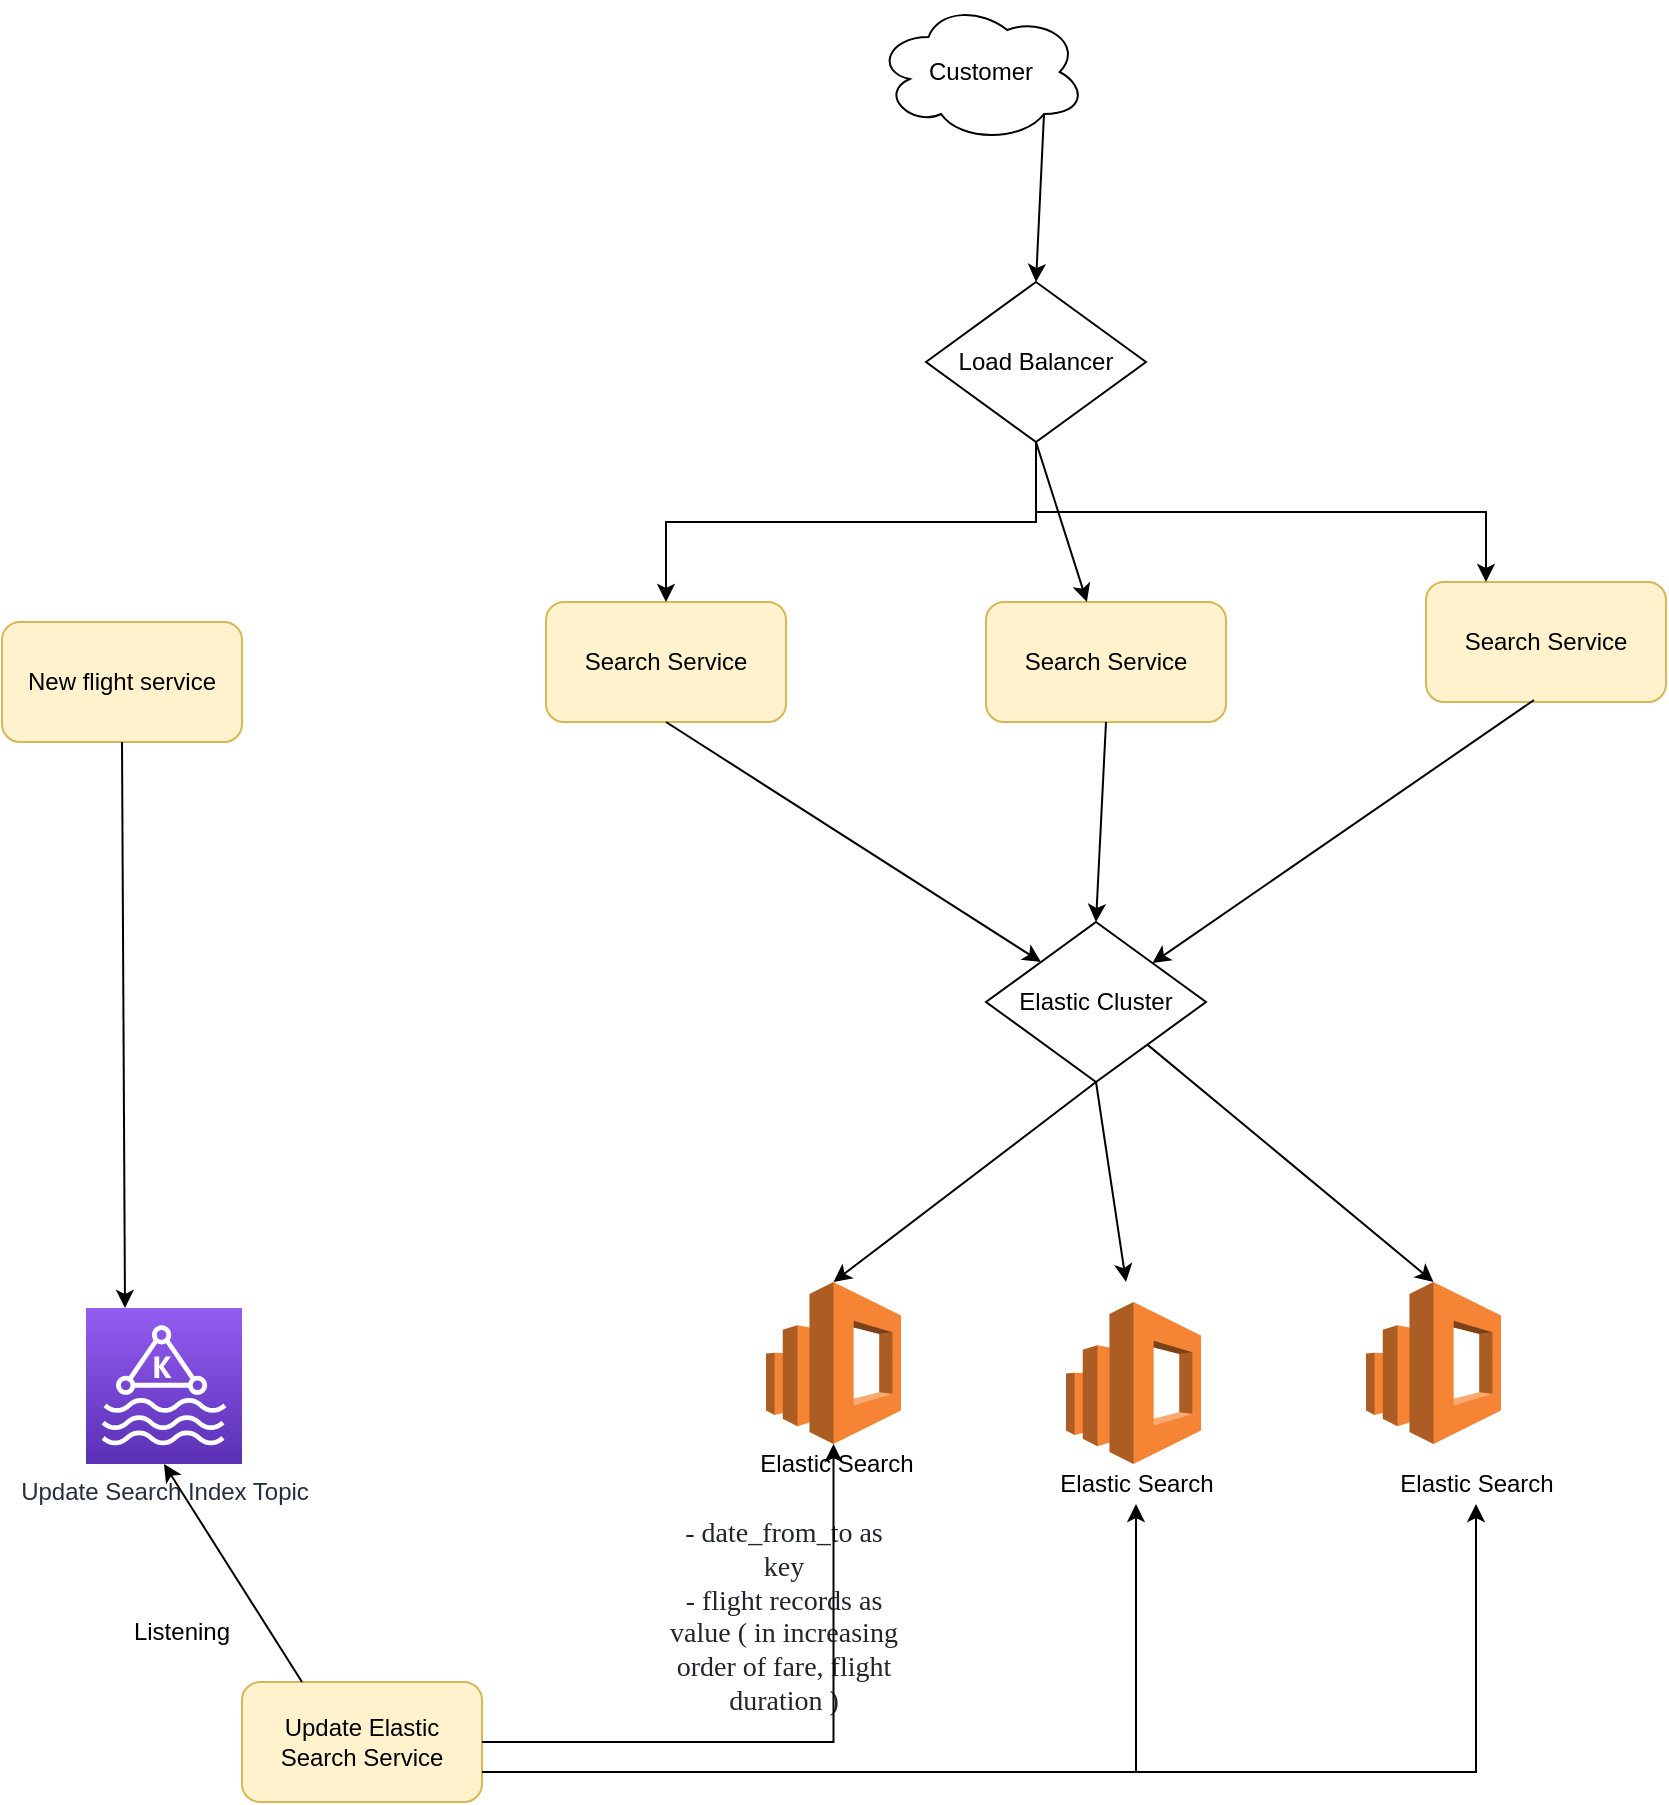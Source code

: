 <mxfile version="20.0.1" type="github"><diagram id="QmlQBhIYwJw1mIavMcAx" name="Page-1"><mxGraphModel dx="1636" dy="349" grid="1" gridSize="10" guides="1" tooltips="1" connect="1" arrows="1" fold="1" page="1" pageScale="1" pageWidth="850" pageHeight="1100" math="0" shadow="0"><root><mxCell id="0"/><mxCell id="1" parent="0"/><mxCell id="vAlPWBbDWoFCUTtDWhU5-1" value="Customer" style="ellipse;shape=cloud;whiteSpace=wrap;html=1;" vertex="1" parent="1"><mxGeometry x="365" y="40" width="105" height="70" as="geometry"/></mxCell><mxCell id="vAlPWBbDWoFCUTtDWhU5-2" value="Load Balancer" style="rhombus;whiteSpace=wrap;html=1;" vertex="1" parent="1"><mxGeometry x="390" y="180" width="110" height="80" as="geometry"/></mxCell><mxCell id="vAlPWBbDWoFCUTtDWhU5-3" value="Search Service" style="rounded=1;whiteSpace=wrap;html=1;fillColor=#fff2cc;strokeColor=#d6b656;" vertex="1" parent="1"><mxGeometry x="200" y="340" width="120" height="60" as="geometry"/></mxCell><mxCell id="vAlPWBbDWoFCUTtDWhU5-4" value="Search Service" style="rounded=1;whiteSpace=wrap;html=1;fillColor=#fff2cc;strokeColor=#d6b656;" vertex="1" parent="1"><mxGeometry x="420" y="340" width="120" height="60" as="geometry"/></mxCell><mxCell id="vAlPWBbDWoFCUTtDWhU5-5" value="Search Service" style="rounded=1;whiteSpace=wrap;html=1;fillColor=#fff2cc;strokeColor=#d6b656;" vertex="1" parent="1"><mxGeometry x="640" y="330" width="120" height="60" as="geometry"/></mxCell><mxCell id="vAlPWBbDWoFCUTtDWhU5-6" value="" style="endArrow=classic;html=1;rounded=0;exitX=0.5;exitY=1;exitDx=0;exitDy=0;entryX=0.5;entryY=0;entryDx=0;entryDy=0;edgeStyle=orthogonalEdgeStyle;" edge="1" parent="1" source="vAlPWBbDWoFCUTtDWhU5-2" target="vAlPWBbDWoFCUTtDWhU5-3"><mxGeometry width="50" height="50" relative="1" as="geometry"><mxPoint x="380" y="310" as="sourcePoint"/><mxPoint x="425" y="290" as="targetPoint"/></mxGeometry></mxCell><mxCell id="vAlPWBbDWoFCUTtDWhU5-7" value="" style="endArrow=classic;html=1;rounded=0;exitX=0.5;exitY=1;exitDx=0;exitDy=0;" edge="1" parent="1" source="vAlPWBbDWoFCUTtDWhU5-2" target="vAlPWBbDWoFCUTtDWhU5-4"><mxGeometry width="50" height="50" relative="1" as="geometry"><mxPoint x="380" y="310" as="sourcePoint"/><mxPoint x="430" y="260" as="targetPoint"/></mxGeometry></mxCell><mxCell id="vAlPWBbDWoFCUTtDWhU5-8" value="" style="endArrow=classic;html=1;rounded=0;entryX=0.25;entryY=0;entryDx=0;entryDy=0;exitX=0.5;exitY=1;exitDx=0;exitDy=0;edgeStyle=orthogonalEdgeStyle;" edge="1" parent="1" source="vAlPWBbDWoFCUTtDWhU5-2" target="vAlPWBbDWoFCUTtDWhU5-5"><mxGeometry width="50" height="50" relative="1" as="geometry"><mxPoint x="430" y="260" as="sourcePoint"/><mxPoint x="430" y="260" as="targetPoint"/></mxGeometry></mxCell><mxCell id="vAlPWBbDWoFCUTtDWhU5-9" value="Elastic Cluster" style="rhombus;whiteSpace=wrap;html=1;" vertex="1" parent="1"><mxGeometry x="420" y="500" width="110" height="80" as="geometry"/></mxCell><mxCell id="vAlPWBbDWoFCUTtDWhU5-10" value="" style="outlineConnect=0;dashed=0;verticalLabelPosition=bottom;verticalAlign=top;align=center;html=1;shape=mxgraph.aws3.elasticsearch_service;fillColor=#F58534;gradientColor=none;" vertex="1" parent="1"><mxGeometry x="310" y="680" width="67.5" height="81" as="geometry"/></mxCell><mxCell id="vAlPWBbDWoFCUTtDWhU5-11" value="" style="outlineConnect=0;dashed=0;verticalLabelPosition=bottom;verticalAlign=top;align=center;html=1;shape=mxgraph.aws3.elasticsearch_service;fillColor=#F58534;gradientColor=none;" vertex="1" parent="1"><mxGeometry x="610" y="680" width="67.5" height="81" as="geometry"/></mxCell><mxCell id="vAlPWBbDWoFCUTtDWhU5-12" value="" style="outlineConnect=0;dashed=0;verticalLabelPosition=bottom;verticalAlign=top;align=center;html=1;shape=mxgraph.aws3.elasticsearch_service;fillColor=#F58534;gradientColor=none;" vertex="1" parent="1"><mxGeometry x="460" y="690" width="67.5" height="81" as="geometry"/></mxCell><mxCell id="vAlPWBbDWoFCUTtDWhU5-13" value="" style="endArrow=classic;html=1;rounded=0;exitX=0.5;exitY=1;exitDx=0;exitDy=0;entryX=0.5;entryY=0;entryDx=0;entryDy=0;entryPerimeter=0;" edge="1" parent="1" source="vAlPWBbDWoFCUTtDWhU5-9" target="vAlPWBbDWoFCUTtDWhU5-10"><mxGeometry width="50" height="50" relative="1" as="geometry"><mxPoint x="380" y="600" as="sourcePoint"/><mxPoint x="430" y="550" as="targetPoint"/></mxGeometry></mxCell><mxCell id="vAlPWBbDWoFCUTtDWhU5-14" value="" style="endArrow=classic;html=1;rounded=0;exitX=0.5;exitY=1;exitDx=0;exitDy=0;" edge="1" parent="1" source="vAlPWBbDWoFCUTtDWhU5-9"><mxGeometry width="50" height="50" relative="1" as="geometry"><mxPoint x="485" y="590" as="sourcePoint"/><mxPoint x="490" y="680" as="targetPoint"/></mxGeometry></mxCell><mxCell id="vAlPWBbDWoFCUTtDWhU5-15" value="" style="endArrow=classic;html=1;rounded=0;entryX=0.5;entryY=0;entryDx=0;entryDy=0;entryPerimeter=0;" edge="1" parent="1" source="vAlPWBbDWoFCUTtDWhU5-9" target="vAlPWBbDWoFCUTtDWhU5-11"><mxGeometry width="50" height="50" relative="1" as="geometry"><mxPoint x="485" y="590" as="sourcePoint"/><mxPoint x="500" y="690" as="targetPoint"/></mxGeometry></mxCell><mxCell id="vAlPWBbDWoFCUTtDWhU5-16" value="" style="endArrow=classic;html=1;rounded=0;exitX=0.8;exitY=0.8;exitDx=0;exitDy=0;exitPerimeter=0;entryX=0.5;entryY=0;entryDx=0;entryDy=0;" edge="1" parent="1" source="vAlPWBbDWoFCUTtDWhU5-1" target="vAlPWBbDWoFCUTtDWhU5-2"><mxGeometry width="50" height="50" relative="1" as="geometry"><mxPoint x="380" y="290" as="sourcePoint"/><mxPoint x="430" y="240" as="targetPoint"/></mxGeometry></mxCell><mxCell id="vAlPWBbDWoFCUTtDWhU5-17" value="Elastic Search" style="text;html=1;align=center;verticalAlign=middle;resizable=0;points=[];autosize=1;strokeColor=none;fillColor=none;" vertex="1" parent="1"><mxGeometry x="300" y="761" width="90" height="20" as="geometry"/></mxCell><mxCell id="vAlPWBbDWoFCUTtDWhU5-18" value="Elastic Search" style="text;html=1;align=center;verticalAlign=middle;resizable=0;points=[];autosize=1;strokeColor=none;fillColor=none;" vertex="1" parent="1"><mxGeometry x="450" y="771" width="90" height="20" as="geometry"/></mxCell><mxCell id="vAlPWBbDWoFCUTtDWhU5-19" value="Elastic Search" style="text;html=1;align=center;verticalAlign=middle;resizable=0;points=[];autosize=1;strokeColor=none;fillColor=none;" vertex="1" parent="1"><mxGeometry x="620" y="771" width="90" height="20" as="geometry"/></mxCell><mxCell id="vAlPWBbDWoFCUTtDWhU5-20" value="" style="endArrow=classic;html=1;rounded=0;exitX=0.5;exitY=1;exitDx=0;exitDy=0;entryX=0;entryY=0;entryDx=0;entryDy=0;" edge="1" parent="1" source="vAlPWBbDWoFCUTtDWhU5-3" target="vAlPWBbDWoFCUTtDWhU5-9"><mxGeometry width="50" height="50" relative="1" as="geometry"><mxPoint x="380" y="550" as="sourcePoint"/><mxPoint x="430" y="500" as="targetPoint"/></mxGeometry></mxCell><mxCell id="vAlPWBbDWoFCUTtDWhU5-21" value="" style="endArrow=classic;html=1;rounded=0;exitX=0.5;exitY=1;exitDx=0;exitDy=0;entryX=0.5;entryY=0;entryDx=0;entryDy=0;" edge="1" parent="1" source="vAlPWBbDWoFCUTtDWhU5-4" target="vAlPWBbDWoFCUTtDWhU5-9"><mxGeometry width="50" height="50" relative="1" as="geometry"><mxPoint x="270" y="410" as="sourcePoint"/><mxPoint x="430" y="550" as="targetPoint"/></mxGeometry></mxCell><mxCell id="vAlPWBbDWoFCUTtDWhU5-22" value="" style="endArrow=classic;html=1;rounded=0;exitX=0.45;exitY=0.983;exitDx=0;exitDy=0;exitPerimeter=0;" edge="1" parent="1" source="vAlPWBbDWoFCUTtDWhU5-5" target="vAlPWBbDWoFCUTtDWhU5-9"><mxGeometry width="50" height="50" relative="1" as="geometry"><mxPoint x="490" y="410" as="sourcePoint"/><mxPoint x="485" y="510" as="targetPoint"/></mxGeometry></mxCell><mxCell id="vAlPWBbDWoFCUTtDWhU5-23" value="&lt;meta charset=&quot;utf-8&quot;&gt;&lt;p style=&quot;box-sizing: border-box; --tw-shadow:0 0 transparent; --tw-ring-inset:var(--tw-empty, ); --tw-ring-offset-width:0px; --tw-ring-offset-color:#fff; --tw-ring-color:rgba(59,130,246,0.5); --tw-ring-offset-shadow:0 0 transparent; --tw-ring-shadow:0 0 transparent; margin: 0px; padding: 0px; counter-reset: list-1 0 list-2 0 list-3 0 list-4 0 list-5 0 list-6 0 list-7 0 list-8 0 list-9 0; font-family: &amp;quot;Inv Maison Neue&amp;quot;; font-weight: 300; font-size: 14px; color: rgb(34, 37, 43); text-align: center; font-style: normal; font-variant-ligatures: normal; font-variant-caps: normal; letter-spacing: normal; orphans: 2; text-indent: 0px; text-transform: none; widows: 2; word-spacing: 0px; -webkit-text-stroke-width: 0px; background-color: rgb(255, 255, 255); text-decoration-thickness: initial; text-decoration-style: initial; text-decoration-color: initial;&quot; class=&quot;ql-align-center&quot;&gt;- date_from_to as key&lt;/p&gt;&lt;p style=&quot;box-sizing: border-box; --tw-shadow:0 0 transparent; --tw-ring-inset:var(--tw-empty, ); --tw-ring-offset-width:0px; --tw-ring-offset-color:#fff; --tw-ring-color:rgba(59,130,246,0.5); --tw-ring-offset-shadow:0 0 transparent; --tw-ring-shadow:0 0 transparent; margin: 0px; padding: 0px; counter-reset: list-1 0 list-2 0 list-3 0 list-4 0 list-5 0 list-6 0 list-7 0 list-8 0 list-9 0; font-family: &amp;quot;Inv Maison Neue&amp;quot;; font-weight: 300; font-size: 14px; color: rgb(34, 37, 43); text-align: center; font-style: normal; font-variant-ligatures: normal; font-variant-caps: normal; letter-spacing: normal; orphans: 2; text-indent: 0px; text-transform: none; widows: 2; word-spacing: 0px; -webkit-text-stroke-width: 0px; background-color: rgb(255, 255, 255); text-decoration-thickness: initial; text-decoration-style: initial; text-decoration-color: initial;&quot; class=&quot;ql-align-center&quot;&gt;- flight records as value ( in increasing order of fare, flight duration )&lt;/p&gt;" style="text;whiteSpace=wrap;html=1;" vertex="1" parent="1"><mxGeometry x="257.5" y="791" width="120" height="40" as="geometry"/></mxCell><mxCell id="vAlPWBbDWoFCUTtDWhU5-24" value="New flight service" style="rounded=1;whiteSpace=wrap;html=1;fillColor=#fff2cc;strokeColor=#d6b656;" vertex="1" parent="1"><mxGeometry x="-72" y="350" width="120" height="60" as="geometry"/></mxCell><mxCell id="vAlPWBbDWoFCUTtDWhU5-25" value="Update Search Index Topic" style="sketch=0;points=[[0,0,0],[0.25,0,0],[0.5,0,0],[0.75,0,0],[1,0,0],[0,1,0],[0.25,1,0],[0.5,1,0],[0.75,1,0],[1,1,0],[0,0.25,0],[0,0.5,0],[0,0.75,0],[1,0.25,0],[1,0.5,0],[1,0.75,0]];outlineConnect=0;fontColor=#232F3E;gradientColor=#945DF2;gradientDirection=north;fillColor=#5A30B5;strokeColor=#ffffff;dashed=0;verticalLabelPosition=bottom;verticalAlign=top;align=center;html=1;fontSize=12;fontStyle=0;aspect=fixed;shape=mxgraph.aws4.resourceIcon;resIcon=mxgraph.aws4.managed_streaming_for_kafka;" vertex="1" parent="1"><mxGeometry x="-30" y="693" width="78" height="78" as="geometry"/></mxCell><mxCell id="vAlPWBbDWoFCUTtDWhU5-26" value="" style="endArrow=classic;html=1;rounded=0;exitX=0.5;exitY=1;exitDx=0;exitDy=0;entryX=0.25;entryY=0;entryDx=0;entryDy=0;entryPerimeter=0;" edge="1" parent="1" source="vAlPWBbDWoFCUTtDWhU5-24" target="vAlPWBbDWoFCUTtDWhU5-25"><mxGeometry width="50" height="50" relative="1" as="geometry"><mxPoint x="220" y="650" as="sourcePoint"/><mxPoint x="270" y="600" as="targetPoint"/></mxGeometry></mxCell><mxCell id="vAlPWBbDWoFCUTtDWhU5-28" value="Update Elastic Search Service" style="rounded=1;whiteSpace=wrap;html=1;fillColor=#fff2cc;strokeColor=#d6b656;" vertex="1" parent="1"><mxGeometry x="48" y="880" width="120" height="60" as="geometry"/></mxCell><mxCell id="vAlPWBbDWoFCUTtDWhU5-30" value="" style="endArrow=classic;html=1;rounded=0;exitX=1;exitY=0.5;exitDx=0;exitDy=0;edgeStyle=orthogonalEdgeStyle;" edge="1" parent="1" source="vAlPWBbDWoFCUTtDWhU5-28" target="vAlPWBbDWoFCUTtDWhU5-10"><mxGeometry width="50" height="50" relative="1" as="geometry"><mxPoint x="220" y="750" as="sourcePoint"/><mxPoint x="270" y="700" as="targetPoint"/></mxGeometry></mxCell><mxCell id="vAlPWBbDWoFCUTtDWhU5-34" value="" style="endArrow=classic;html=1;rounded=0;exitX=1;exitY=0.75;exitDx=0;exitDy=0;edgeStyle=orthogonalEdgeStyle;" edge="1" parent="1" source="vAlPWBbDWoFCUTtDWhU5-28" target="vAlPWBbDWoFCUTtDWhU5-18"><mxGeometry width="50" height="50" relative="1" as="geometry"><mxPoint x="220" y="820" as="sourcePoint"/><mxPoint x="270" y="770" as="targetPoint"/></mxGeometry></mxCell><mxCell id="vAlPWBbDWoFCUTtDWhU5-36" value="" style="endArrow=classic;html=1;rounded=0;exitX=0.25;exitY=0;exitDx=0;exitDy=0;entryX=0.5;entryY=1;entryDx=0;entryDy=0;entryPerimeter=0;" edge="1" parent="1" source="vAlPWBbDWoFCUTtDWhU5-28" target="vAlPWBbDWoFCUTtDWhU5-25"><mxGeometry width="50" height="50" relative="1" as="geometry"><mxPoint x="290" y="820" as="sourcePoint"/><mxPoint x="340" y="770" as="targetPoint"/></mxGeometry></mxCell><mxCell id="vAlPWBbDWoFCUTtDWhU5-37" value="Listening" style="text;html=1;strokeColor=none;fillColor=none;align=center;verticalAlign=middle;whiteSpace=wrap;rounded=0;" vertex="1" parent="1"><mxGeometry x="-12" y="840" width="60" height="30" as="geometry"/></mxCell><mxCell id="vAlPWBbDWoFCUTtDWhU5-38" value="" style="endArrow=classic;html=1;rounded=0;exitX=1;exitY=0.75;exitDx=0;exitDy=0;edgeStyle=orthogonalEdgeStyle;" edge="1" parent="1" source="vAlPWBbDWoFCUTtDWhU5-28" target="vAlPWBbDWoFCUTtDWhU5-19"><mxGeometry width="50" height="50" relative="1" as="geometry"><mxPoint x="290" y="810" as="sourcePoint"/><mxPoint x="340" y="760" as="targetPoint"/></mxGeometry></mxCell></root></mxGraphModel></diagram></mxfile>